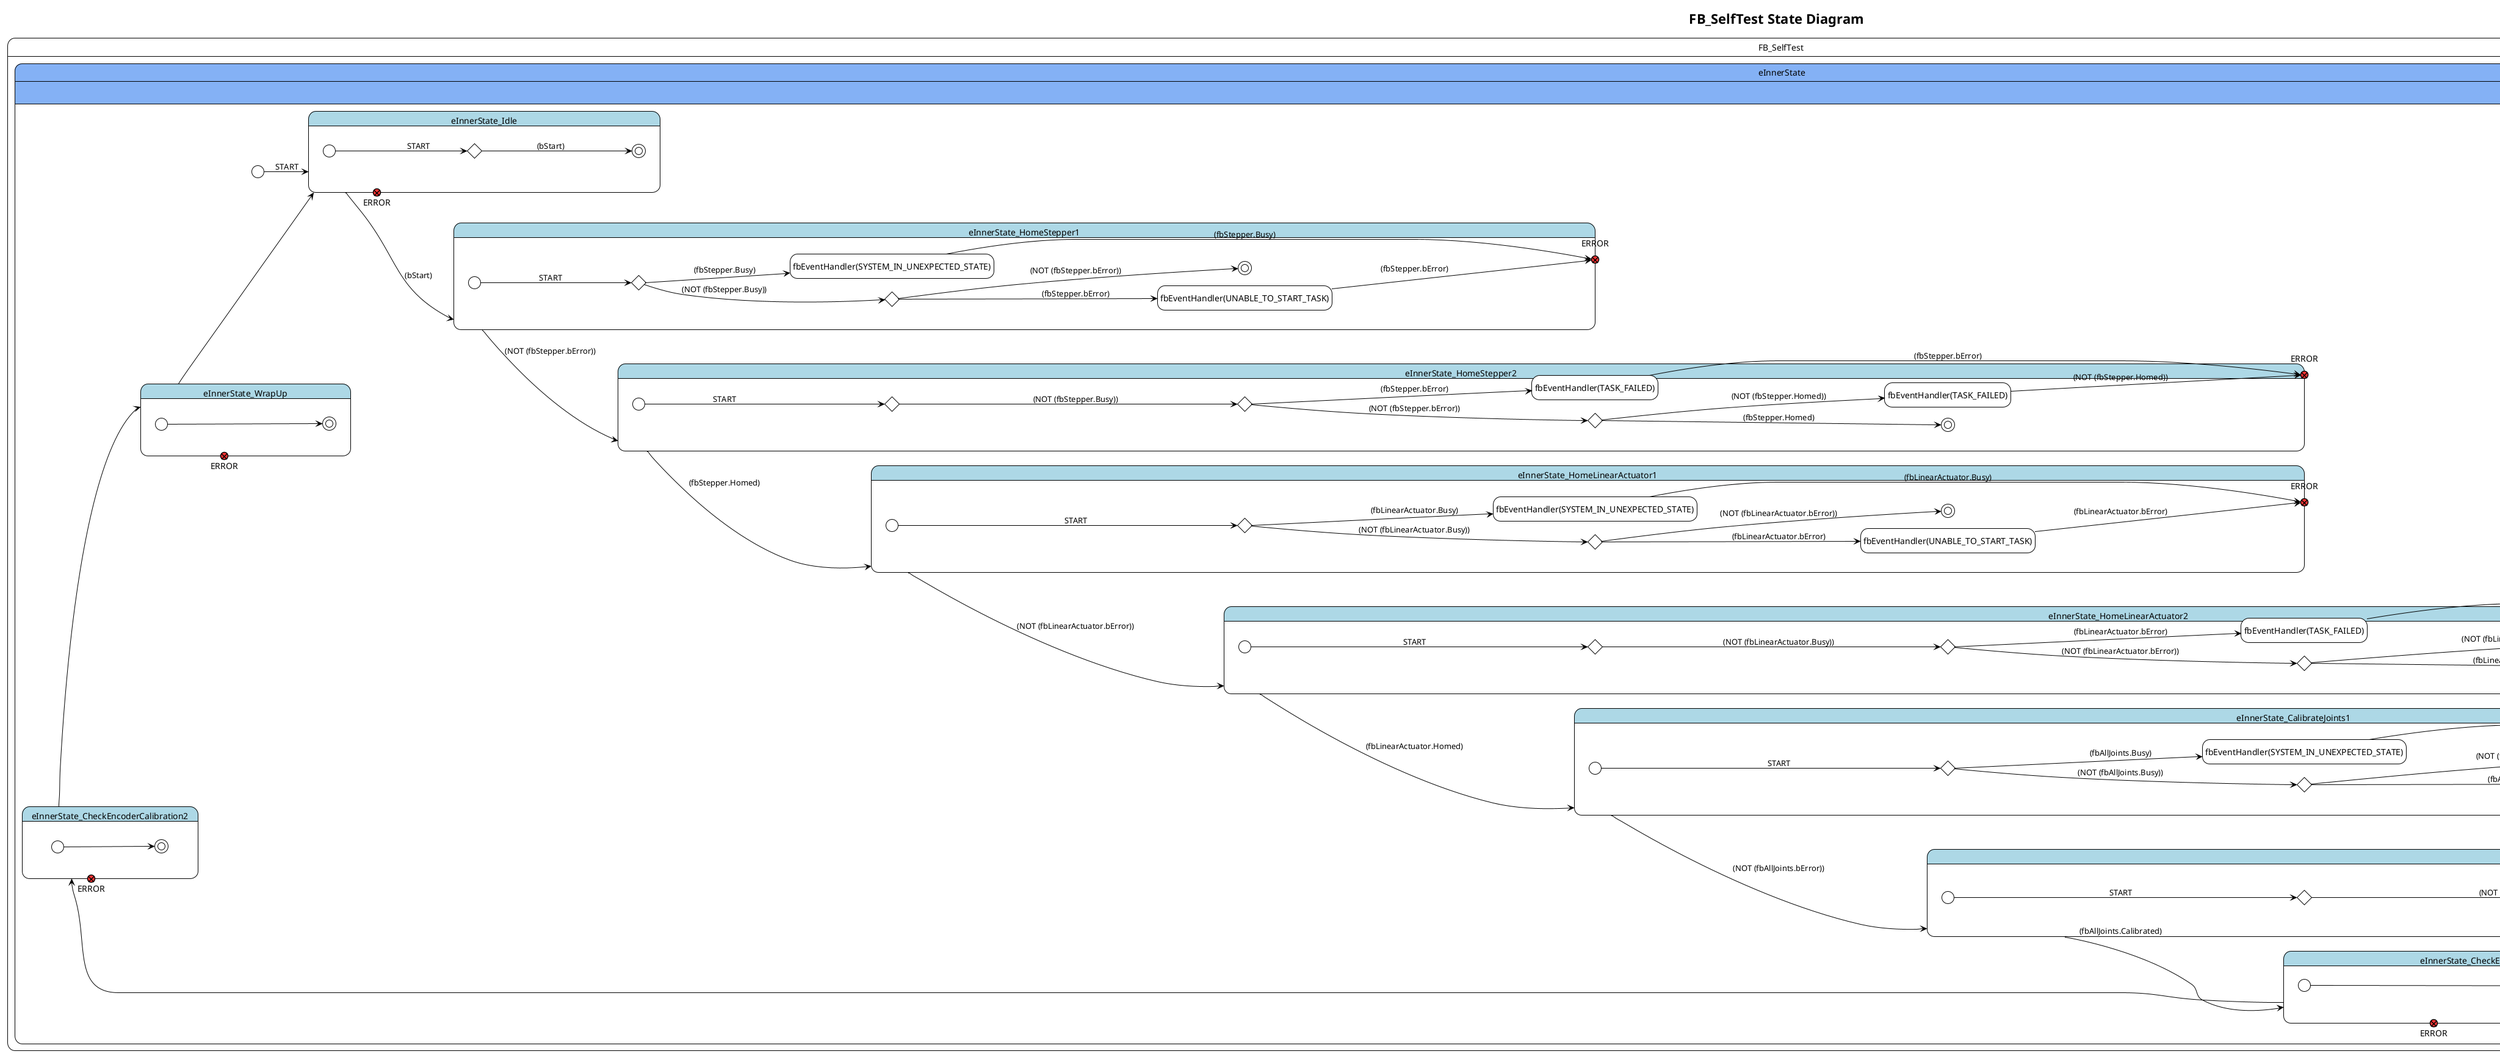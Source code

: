 @startuml State Diagram

!theme plain
'skin rose
left to right direction
hide empty description
'!theme reddress-lightgreen
title FB_SelfTest State Diagram



state FB_SelfTest{

state eInnerState #84b1f5 {
	[*] --> eInnerState_Idle : START
	state eInnerState_Idle #lightblue {
state "ERROR" as eInnerState_Idle_ERROR <<exitPoint>> #ff3333
	state eInnerState_Idle_Node_0 <<choice>>
	[*] ---> eInnerState_Idle_Node_0 : START
	eInnerState_Idle_Node_0 ---> [*] : (bStart)
	}
	state eInnerState_HomeStepper1 #lightblue {
state "ERROR" as eInnerState_HomeStepper1_ERROR <<exitPoint>> #ff3333
	state eInnerState_HomeStepper1_Node_0 <<choice>>
	[*] ---> eInnerState_HomeStepper1_Node_0 : START
	state "fbEventHandler(SYSTEM_IN_UNEXPECTED_STATE)" as eInnerState_HomeStepper1_Node_1 
		state eInnerState_HomeStepper1_Node_2 <<choice>>
		state "fbEventHandler(UNABLE_TO_START_TASK)" as eInnerState_HomeStepper1_Node_3 
	eInnerState_HomeStepper1_Node_2 ---> [*] : (NOT (fbStepper.bError))
	}
	state eInnerState_HomeStepper2 #lightblue {
state "ERROR" as eInnerState_HomeStepper2_ERROR <<exitPoint>> #ff3333
	state eInnerState_HomeStepper2_Node_0 <<choice>>
	[*] ---> eInnerState_HomeStepper2_Node_0 : START
		state eInnerState_HomeStepper2_Node_1 <<choice>>
		state "fbEventHandler(TASK_FAILED)" as eInnerState_HomeStepper2_Node_2 
			state eInnerState_HomeStepper2_Node_3 <<choice>>
	eInnerState_HomeStepper2_Node_3 ---> [*] : (fbStepper.Homed)
			state "fbEventHandler(TASK_FAILED)" as eInnerState_HomeStepper2_Node_4 
	}
	state eInnerState_HomeLinearActuator1 #lightblue {
state "ERROR" as eInnerState_HomeLinearActuator1_ERROR <<exitPoint>> #ff3333
	state eInnerState_HomeLinearActuator1_Node_0 <<choice>>
	[*] ---> eInnerState_HomeLinearActuator1_Node_0 : START
	state "fbEventHandler(SYSTEM_IN_UNEXPECTED_STATE)" as eInnerState_HomeLinearActuator1_Node_1 
		state eInnerState_HomeLinearActuator1_Node_2 <<choice>>
		state "fbEventHandler(UNABLE_TO_START_TASK)" as eInnerState_HomeLinearActuator1_Node_3 
	eInnerState_HomeLinearActuator1_Node_2 ---> [*] : (NOT (fbLinearActuator.bError))
	}
	state eInnerState_HomeLinearActuator2 #lightblue {
state "ERROR" as eInnerState_HomeLinearActuator2_ERROR <<exitPoint>> #ff3333
	state eInnerState_HomeLinearActuator2_Node_0 <<choice>>
	[*] ---> eInnerState_HomeLinearActuator2_Node_0 : START
		state eInnerState_HomeLinearActuator2_Node_1 <<choice>>
		state "fbEventHandler(TASK_FAILED)" as eInnerState_HomeLinearActuator2_Node_2 
			state eInnerState_HomeLinearActuator2_Node_3 <<choice>>
	eInnerState_HomeLinearActuator2_Node_3 ---> [*] : (fbLinearActuator.Homed)
			state "fbEventHandler(TASK_FAILED)" as eInnerState_HomeLinearActuator2_Node_4 
	}
	state eInnerState_CalibrateJoints1 #lightblue {
state "ERROR" as eInnerState_CalibrateJoints1_ERROR <<exitPoint>> #ff3333
	state eInnerState_CalibrateJoints1_Node_0 <<choice>>
	[*] ---> eInnerState_CalibrateJoints1_Node_0 : START
	state "fbEventHandler(SYSTEM_IN_UNEXPECTED_STATE)" as eInnerState_CalibrateJoints1_Node_1 
		state eInnerState_CalibrateJoints1_Node_2 <<choice>>
		state "fbEventHandler(UNABLE_TO_START_TASK)" as eInnerState_CalibrateJoints1_Node_3 
	eInnerState_CalibrateJoints1_Node_2 ---> [*] : (NOT (fbAllJoints.bError))
	}
	state eInnerState_CalibrateJoints2 #lightblue {
state "ERROR" as eInnerState_CalibrateJoints2_ERROR <<exitPoint>> #ff3333
	state eInnerState_CalibrateJoints2_Node_0 <<choice>>
	[*] ---> eInnerState_CalibrateJoints2_Node_0 : START
		state eInnerState_CalibrateJoints2_Node_1 <<choice>>
		state "fbEventHandler(TASK_FAILED)" as eInnerState_CalibrateJoints2_Node_2 
			state eInnerState_CalibrateJoints2_Node_3 <<choice>>
	eInnerState_CalibrateJoints2_Node_3 ---> [*] : (fbAllJoints.Calibrated)
			state "fbEventHandler(TASK_FAILED)" as eInnerState_CalibrateJoints2_Node_4 
	}
	state eInnerState_CheckEncoderCalibration1 #lightblue {
state "ERROR" as eInnerState_CheckEncoderCalibration1_ERROR <<exitPoint>> #ff3333
	[*] ---> [*]
	}
	state eInnerState_CheckEncoderCalibration2 #lightblue {
state "ERROR" as eInnerState_CheckEncoderCalibration2_ERROR <<exitPoint>> #ff3333
	[*] ---> [*]
	}
	state eInnerState_WrapUp #lightblue {
state "ERROR" as eInnerState_WrapUp_ERROR <<exitPoint>> #ff3333
	[*] ---> [*]
	}
	}
	eInnerState_Idle ---> eInnerState_HomeStepper1 : (bStart)
	eInnerState_HomeStepper1_Node_0 ---> eInnerState_HomeStepper1_Node_1 : (fbStepper.Busy)
	eInnerState_HomeStepper1_Node_1 ---> eInnerState_HomeStepper1_ERROR : (fbStepper.Busy)
	eInnerState_HomeStepper1_Node_0 ---> eInnerState_HomeStepper1_Node_2 : (NOT (fbStepper.Busy))
	eInnerState_HomeStepper1_Node_2 ---> eInnerState_HomeStepper1_Node_3 : (fbStepper.bError)
	eInnerState_HomeStepper1_Node_3 ---> eInnerState_HomeStepper1_ERROR : (fbStepper.bError)
	eInnerState_HomeStepper1 ---> eInnerState_HomeStepper2 : (NOT (fbStepper.bError))
	eInnerState_HomeStepper2_Node_0 ---> eInnerState_HomeStepper2_Node_1 : (NOT (fbStepper.Busy))
	eInnerState_HomeStepper2_Node_1 ---> eInnerState_HomeStepper2_Node_2 : (fbStepper.bError)
	eInnerState_HomeStepper2_Node_2 ---> eInnerState_HomeStepper2_ERROR : (fbStepper.bError)
	eInnerState_HomeStepper2_Node_1 ---> eInnerState_HomeStepper2_Node_3 : (NOT (fbStepper.bError))
	eInnerState_HomeStepper2 ---> eInnerState_HomeLinearActuator1 : (fbStepper.Homed)
	eInnerState_HomeStepper2_Node_3 ---> eInnerState_HomeStepper2_Node_4 : (NOT (fbStepper.Homed))
	eInnerState_HomeStepper2_Node_4 ---> eInnerState_HomeStepper2_ERROR : (NOT (fbStepper.Homed))
	eInnerState_HomeLinearActuator1_Node_0 ---> eInnerState_HomeLinearActuator1_Node_1 : (fbLinearActuator.Busy)
	eInnerState_HomeLinearActuator1_Node_1 ---> eInnerState_HomeLinearActuator1_ERROR : (fbLinearActuator.Busy)
	eInnerState_HomeLinearActuator1_Node_0 ---> eInnerState_HomeLinearActuator1_Node_2 : (NOT (fbLinearActuator.Busy))
	eInnerState_HomeLinearActuator1_Node_2 ---> eInnerState_HomeLinearActuator1_Node_3 : (fbLinearActuator.bError)
	eInnerState_HomeLinearActuator1_Node_3 ---> eInnerState_HomeLinearActuator1_ERROR : (fbLinearActuator.bError)
	eInnerState_HomeLinearActuator1 ---> eInnerState_HomeLinearActuator2 : (NOT (fbLinearActuator.bError))
	eInnerState_HomeLinearActuator2_Node_0 ---> eInnerState_HomeLinearActuator2_Node_1 : (NOT (fbLinearActuator.Busy))
	eInnerState_HomeLinearActuator2_Node_1 ---> eInnerState_HomeLinearActuator2_Node_2 : (fbLinearActuator.bError)
	eInnerState_HomeLinearActuator2_Node_2 ---> eInnerState_HomeLinearActuator2_ERROR : (fbLinearActuator.bError)
	eInnerState_HomeLinearActuator2_Node_1 ---> eInnerState_HomeLinearActuator2_Node_3 : (NOT (fbLinearActuator.bError))
	eInnerState_HomeLinearActuator2 ---> eInnerState_CalibrateJoints1 : (fbLinearActuator.Homed)
	eInnerState_HomeLinearActuator2_Node_3 ---> eInnerState_HomeLinearActuator2_Node_4 : (NOT (fbLinearActuator.Homed))
	eInnerState_HomeLinearActuator2_Node_4 ---> eInnerState_HomeLinearActuator2_ERROR : (NOT (fbLinearActuator.Homed))
	eInnerState_CalibrateJoints1_Node_0 ---> eInnerState_CalibrateJoints1_Node_1 : (fbAllJoints.Busy)
	eInnerState_CalibrateJoints1_Node_1 ---> eInnerState_CalibrateJoints1_ERROR : (fbAllJoints.Busy)
	eInnerState_CalibrateJoints1_Node_0 ---> eInnerState_CalibrateJoints1_Node_2 : (NOT (fbAllJoints.Busy))
	eInnerState_CalibrateJoints1_Node_2 ---> eInnerState_CalibrateJoints1_Node_3 : (fbAllJoints.bError)
	eInnerState_CalibrateJoints1_Node_3 ---> eInnerState_CalibrateJoints1_ERROR : (fbAllJoints.bError)
	eInnerState_CalibrateJoints1 ---> eInnerState_CalibrateJoints2 : (NOT (fbAllJoints.bError))
	eInnerState_CalibrateJoints2_Node_0 ---> eInnerState_CalibrateJoints2_Node_1 : (NOT (fbAllJoints.Busy))
	eInnerState_CalibrateJoints2_Node_1 ---> eInnerState_CalibrateJoints2_Node_2 : (fbAllJoints.bError)
	eInnerState_CalibrateJoints2_Node_2 ---> eInnerState_CalibrateJoints2_ERROR : (fbAllJoints.bError)
	eInnerState_CalibrateJoints2_Node_1 ---> eInnerState_CalibrateJoints2_Node_3 : (NOT (fbAllJoints.bError))
	eInnerState_CalibrateJoints2 ---> eInnerState_CheckEncoderCalibration1 : (fbAllJoints.Calibrated)
	eInnerState_CalibrateJoints2_Node_3 ---> eInnerState_CalibrateJoints2_Node_4 : (NOT (fbAllJoints.Calibrated))
	eInnerState_CalibrateJoints2_Node_4 ---> eInnerState_CalibrateJoints2_ERROR : (NOT (fbAllJoints.Calibrated))
	eInnerState_CheckEncoderCalibration1 ---> eInnerState_CheckEncoderCalibration2
	eInnerState_CheckEncoderCalibration2 ---> eInnerState_WrapUp
	eInnerState_WrapUp ---> eInnerState_Idle
eInnerState : 
eInnerState : 


}

@enduml
